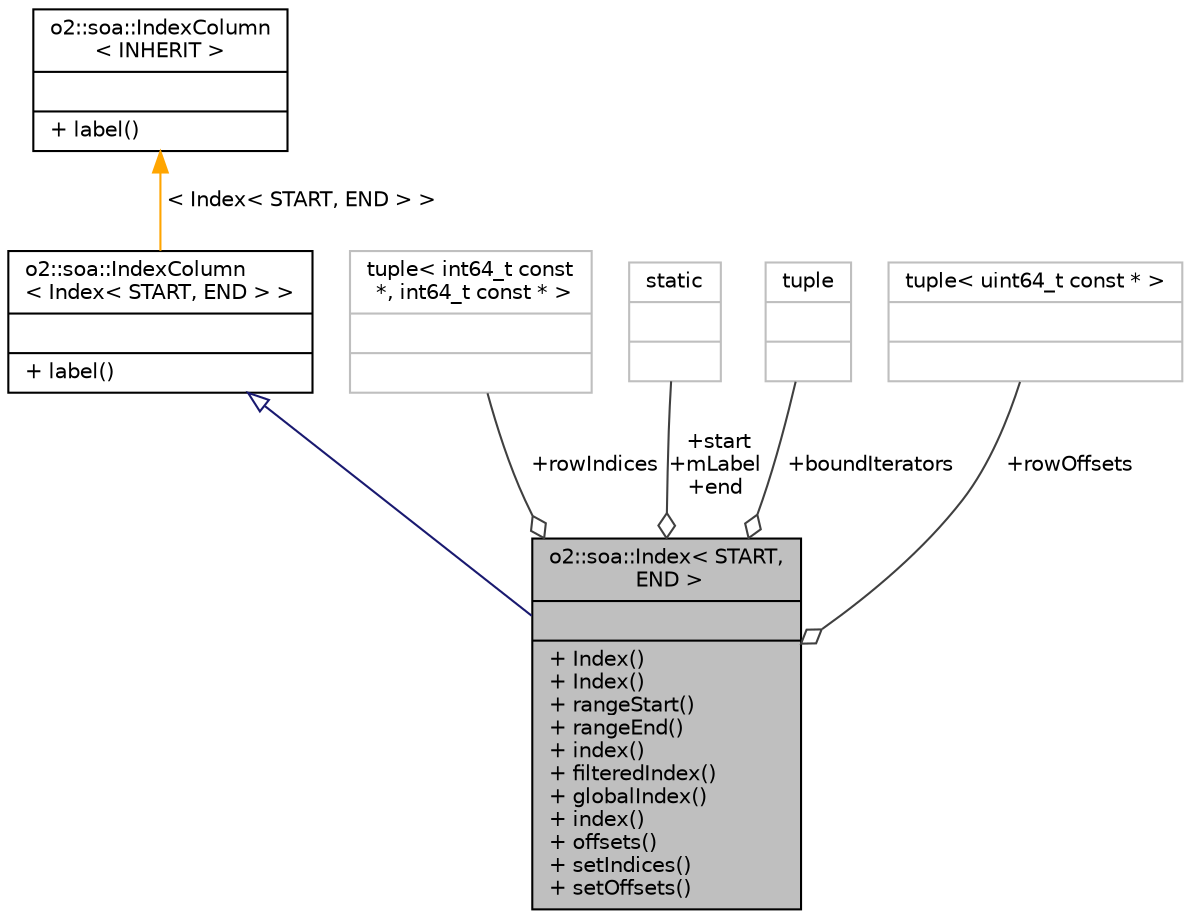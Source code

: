 digraph "o2::soa::Index&lt; START, END &gt;"
{
 // INTERACTIVE_SVG=YES
  bgcolor="transparent";
  edge [fontname="Helvetica",fontsize="10",labelfontname="Helvetica",labelfontsize="10"];
  node [fontname="Helvetica",fontsize="10",shape=record];
  Node3 [label="{o2::soa::Index\< START,\l END \>\n||+ Index()\l+ Index()\l+ rangeStart()\l+ rangeEnd()\l+ index()\l+ filteredIndex()\l+ globalIndex()\l+ index()\l+ offsets()\l+ setIndices()\l+ setOffsets()\l}",height=0.2,width=0.4,color="black", fillcolor="grey75", style="filled", fontcolor="black"];
  Node4 -> Node3 [dir="back",color="midnightblue",fontsize="10",style="solid",arrowtail="onormal",fontname="Helvetica"];
  Node4 [label="{o2::soa::IndexColumn\l\< Index\< START, END \> \>\n||+ label()\l}",height=0.2,width=0.4,color="black",URL="$da/daf/structo2_1_1soa_1_1IndexColumn.html"];
  Node5 -> Node4 [dir="back",color="orange",fontsize="10",style="solid",label=" \< Index\< START, END \> \>" ,fontname="Helvetica"];
  Node5 [label="{o2::soa::IndexColumn\l\< INHERIT \>\n||+ label()\l}",height=0.2,width=0.4,color="black",URL="$da/daf/structo2_1_1soa_1_1IndexColumn.html"];
  Node6 -> Node3 [color="grey25",fontsize="10",style="solid",label=" +rowIndices" ,arrowhead="odiamond",fontname="Helvetica"];
  Node6 [label="{tuple\< int64_t const\l *, int64_t const * \>\n||}",height=0.2,width=0.4,color="grey75"];
  Node7 -> Node3 [color="grey25",fontsize="10",style="solid",label=" +start\n+mLabel\n+end" ,arrowhead="odiamond",fontname="Helvetica"];
  Node7 [label="{static\n||}",height=0.2,width=0.4,color="grey75"];
  Node8 -> Node3 [color="grey25",fontsize="10",style="solid",label=" +boundIterators" ,arrowhead="odiamond",fontname="Helvetica"];
  Node8 [label="{tuple\n||}",height=0.2,width=0.4,color="grey75"];
  Node9 -> Node3 [color="grey25",fontsize="10",style="solid",label=" +rowOffsets" ,arrowhead="odiamond",fontname="Helvetica"];
  Node9 [label="{tuple\< uint64_t const * \>\n||}",height=0.2,width=0.4,color="grey75"];
}
